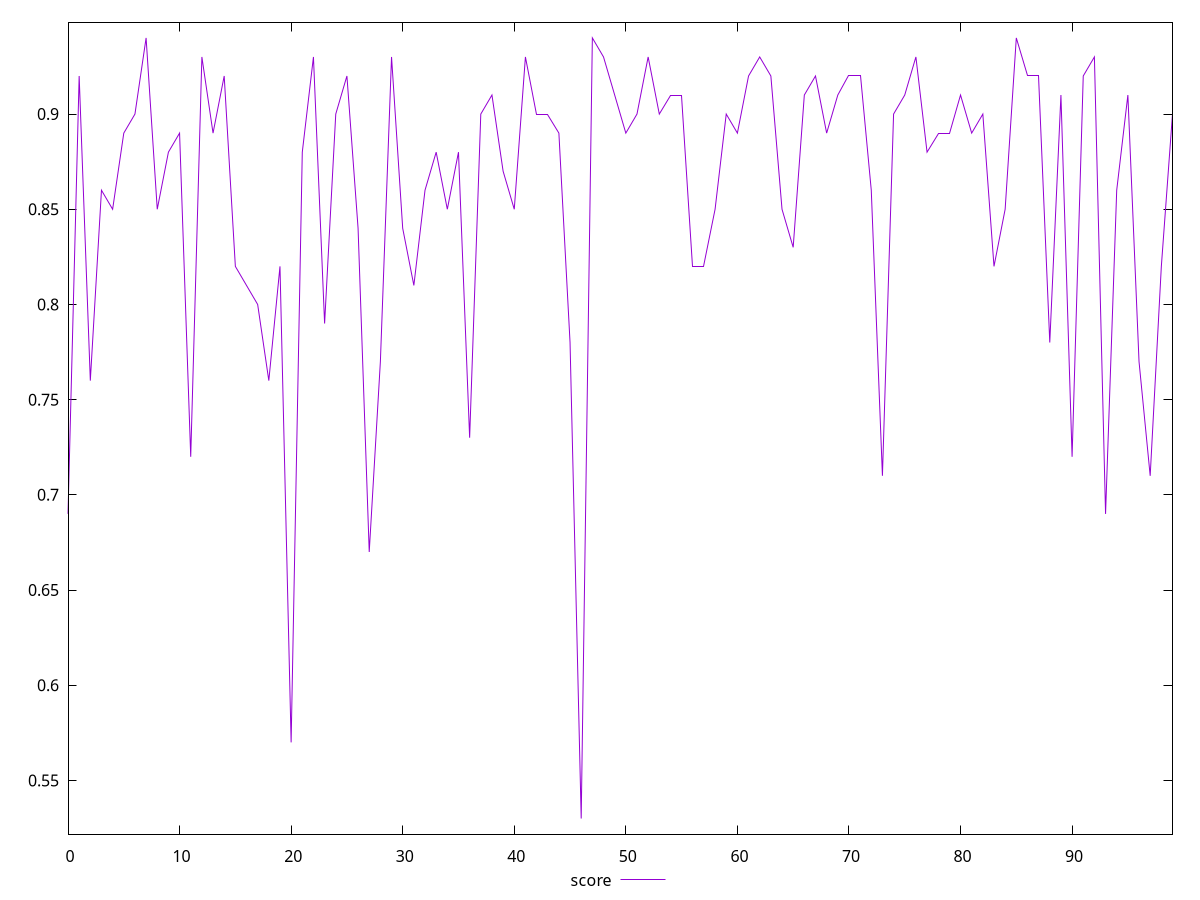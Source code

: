 reset

$score <<EOF
0 0.69
1 0.92
2 0.76
3 0.86
4 0.85
5 0.89
6 0.9
7 0.94
8 0.85
9 0.88
10 0.89
11 0.72
12 0.93
13 0.89
14 0.92
15 0.82
16 0.81
17 0.8
18 0.76
19 0.82
20 0.57
21 0.88
22 0.93
23 0.79
24 0.9
25 0.92
26 0.84
27 0.67
28 0.77
29 0.93
30 0.84
31 0.81
32 0.86
33 0.88
34 0.85
35 0.88
36 0.73
37 0.9
38 0.91
39 0.87
40 0.85
41 0.93
42 0.9
43 0.9
44 0.89
45 0.78
46 0.53
47 0.94
48 0.93
49 0.91
50 0.89
51 0.9
52 0.93
53 0.9
54 0.91
55 0.91
56 0.82
57 0.82
58 0.85
59 0.9
60 0.89
61 0.92
62 0.93
63 0.92
64 0.85
65 0.83
66 0.91
67 0.92
68 0.89
69 0.91
70 0.92
71 0.92
72 0.86
73 0.71
74 0.9
75 0.91
76 0.93
77 0.88
78 0.89
79 0.89
80 0.91
81 0.89
82 0.9
83 0.82
84 0.85
85 0.94
86 0.92
87 0.92
88 0.78
89 0.91
90 0.72
91 0.92
92 0.93
93 0.69
94 0.86
95 0.91
96 0.77
97 0.71
98 0.82
99 0.9
EOF

set key outside below
set xrange [0:99]
set yrange [0.5218:0.9481999999999999]
set trange [0.5218:0.9481999999999999]
set terminal svg size 640, 500 enhanced background rgb 'white'
set output "report_00015_2021-02-09T16-11-33.973Z/first-contentful-paint/samples/pages+cached/score/values.svg"

plot $score title "score" with line

reset

